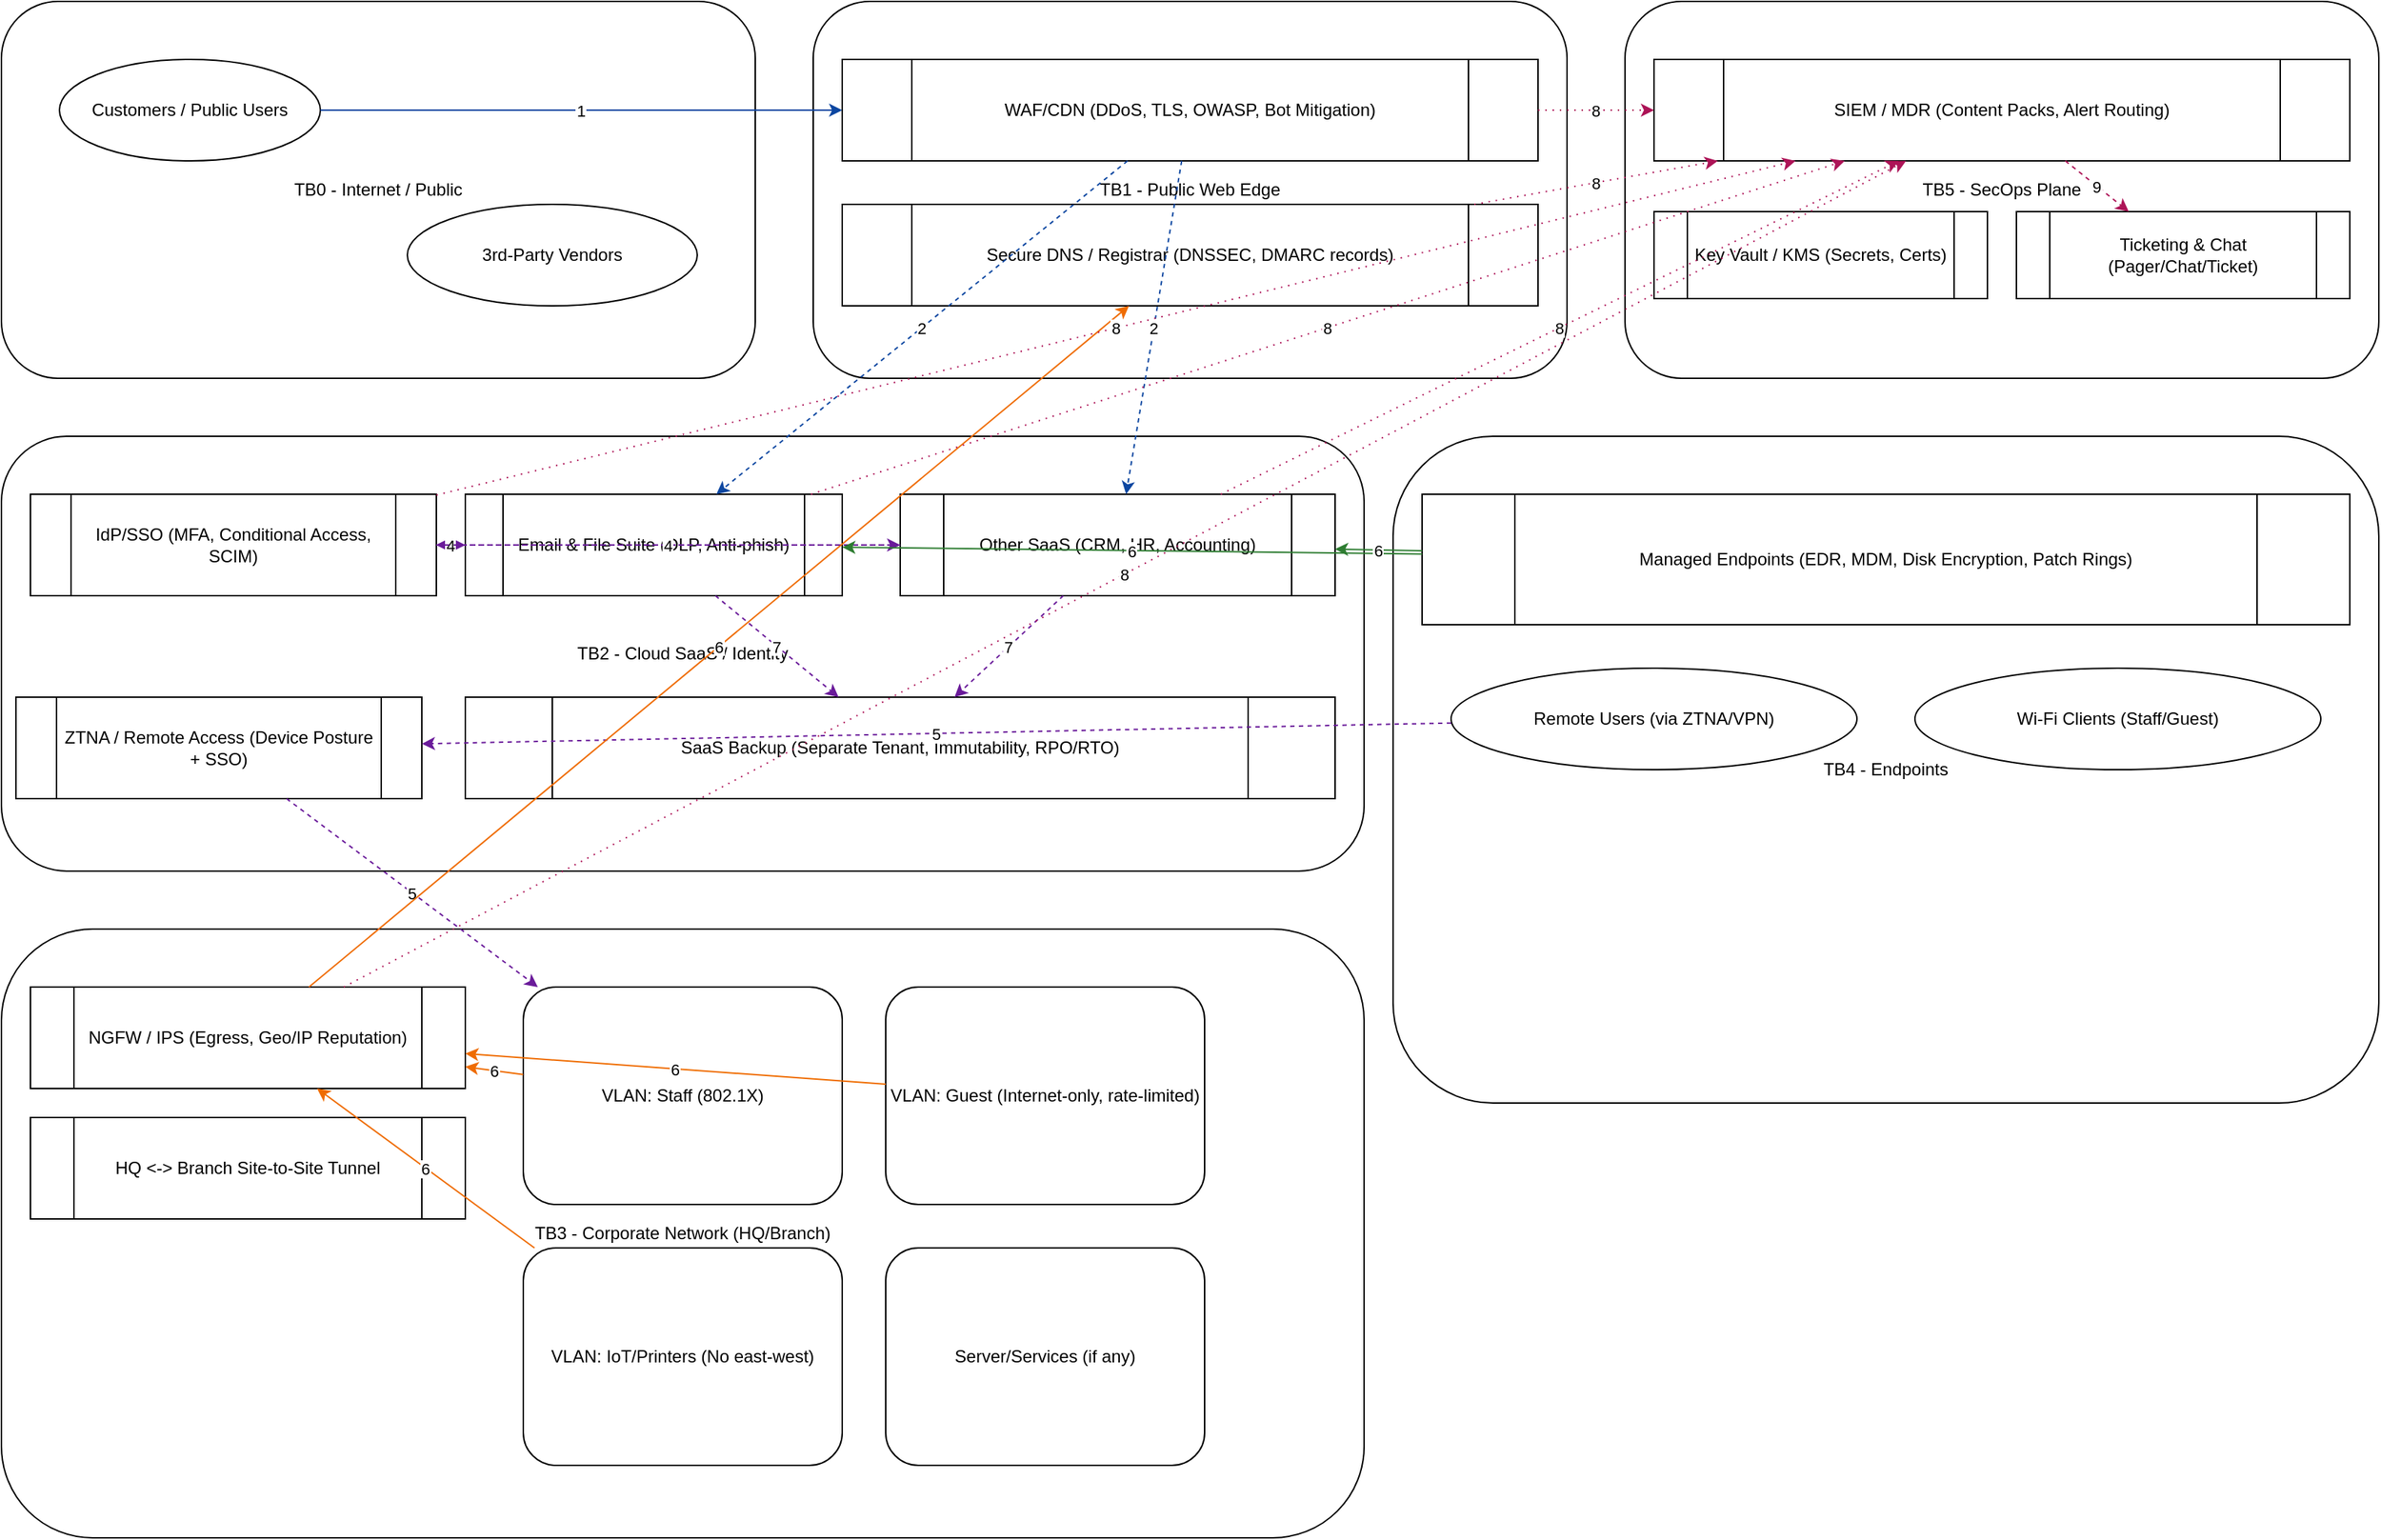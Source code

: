 <mxfile version="28.2.7">
  <diagram id="Architecture_Full_v1" name="Architecture_Full_v1">
    <mxGraphModel dx="1607" dy="766" grid="1" gridSize="10" guides="1" tooltips="1" connect="1" arrows="1" fold="1" page="1" pageScale="1" pageWidth="2400" pageHeight="1500" background="#ffffff" math="0" shadow="0">
      <root>
        <mxCell id="0" />
        <mxCell id="1" parent="0" />
        <mxCell id="tb0" value="TB0 - Internet / Public" style="rounded=1;whiteSpace=wrap;html=1;strokeColor:#999;fillColor:#f8f8f8;" parent="1" vertex="1">
          <mxGeometry x="40" y="40" width="520" height="260" as="geometry" />
        </mxCell>
        <mxCell id="tb1" value="TB1 - Public Web Edge" style="rounded=1;whiteSpace=wrap;html=1;strokeColor:#0d47a1;fillColor:#e3f2fd;" parent="1" vertex="1">
          <mxGeometry x="600" y="40" width="520" height="260" as="geometry" />
        </mxCell>
        <mxCell id="tb5" value="TB5 - SecOps Plane" style="rounded=1;whiteSpace=wrap;html=1;strokeColor:#ad1457;fillColor:#fce4ec;" parent="1" vertex="1">
          <mxGeometry x="1160" y="40" width="520" height="260" as="geometry" />
        </mxCell>
        <mxCell id="tb2" value="TB2 - Cloud SaaS / Identity" style="rounded=1;whiteSpace=wrap;html=1;strokeColor:#6a1b9a;fillColor:#f3e5f5;" parent="1" vertex="1">
          <mxGeometry x="40" y="340" width="940" height="300" as="geometry" />
        </mxCell>
        <mxCell id="tb4" value="TB4 - Endpoints" style="rounded=1;whiteSpace=wrap;html=1;strokeColor:#2e7d32;fillColor:#e8f5e9;" parent="1" vertex="1">
          <mxGeometry x="1000" y="340" width="680" height="460" as="geometry" />
        </mxCell>
        <mxCell id="tb3" value="TB3 - Corporate Network (HQ/Branch)" style="rounded=1;whiteSpace=wrap;html=1;strokeColor:#ef6c00;fillColor:#fff3e0;" parent="1" vertex="1">
          <mxGeometry x="40" y="680" width="940" height="420" as="geometry" />
        </mxCell>
        <mxCell id="public" value="Customers / Public Users" style="shape=ellipse;whiteSpace=wrap;html=1;strokeColor:#666;fillColor:#fff;" parent="1" vertex="1">
          <mxGeometry x="80" y="80" width="180" height="70" as="geometry" />
        </mxCell>
        <mxCell id="vendors" value="3rd-Party Vendors" style="shape=ellipse;whiteSpace=wrap;html=1;strokeColor:#666;fillColor:#fff;" parent="1" vertex="1">
          <mxGeometry x="320" y="180" width="200" height="70" as="geometry" />
        </mxCell>
        <mxCell id="waf" value="WAF/CDN (DDoS, TLS, OWASP, Bot Mitigation)" style="shape=process;whiteSpace=wrap;html=1;strokeColor:#0d47a1;fillColor:#d9ecff;" parent="1" vertex="1">
          <mxGeometry x="620" y="80" width="480" height="70" as="geometry" />
        </mxCell>
        <mxCell id="pubdns" value="Secure DNS / Registrar (DNSSEC, DMARC records)" style="shape=process;whiteSpace=wrap;html=1;strokeColor:#0d47a1;fillColor:#d9ecff;" parent="1" vertex="1">
          <mxGeometry x="620" y="180" width="480" height="70" as="geometry" />
        </mxCell>
        <mxCell id="siem" value="SIEM / MDR (Content Packs, Alert Routing)" style="shape=process;whiteSpace=wrap;html=1;strokeColor:#ad1457;fillColor:#ffd9e6;" parent="1" vertex="1">
          <mxGeometry x="1180" y="80" width="480" height="70" as="geometry" />
        </mxCell>
        <mxCell id="kms" value="Key Vault / KMS (Secrets, Certs)" style="shape=process;whiteSpace=wrap;html=1;strokeColor:#ad1457;fillColor:#ffd9e6;" parent="1" vertex="1">
          <mxGeometry x="1180" y="185" width="230" height="60" as="geometry" />
        </mxCell>
        <mxCell id="ticket" value="Ticketing &amp;amp; Chat (Pager/Chat/Ticket)" style="shape=process;whiteSpace=wrap;html=1;strokeColor:#ad1457;fillColor:#ffd9e6;" parent="1" vertex="1">
          <mxGeometry x="1430" y="185" width="230" height="60" as="geometry" />
        </mxCell>
        <mxCell id="idp" value="IdP/SSO (MFA, Conditional Access, SCIM)" style="shape=process;whiteSpace=wrap;html=1;strokeColor:#6a1b9a;fillColor:#ead7f7;" parent="1" vertex="1">
          <mxGeometry x="60" y="380" width="280" height="70" as="geometry" />
        </mxCell>
        <mxCell id="email" value="Email &amp;amp; File Suite (DLP, Anti-phish)" style="shape=process;whiteSpace=wrap;html=1;strokeColor:#6a1b9a;fillColor:#ead7f7;" parent="1" vertex="1">
          <mxGeometry x="360" y="380" width="260" height="70" as="geometry" />
        </mxCell>
        <mxCell id="saas" value="Other SaaS (CRM, HR, Accounting)" style="shape=process;whiteSpace=wrap;html=1;strokeColor:#6a1b9a;fillColor:#ead7f7;" parent="1" vertex="1">
          <mxGeometry x="660" y="380" width="300" height="70" as="geometry" />
        </mxCell>
        <mxCell id="ztna" value="ZTNA / Remote Access (Device Posture + SSO)" style="shape=process;whiteSpace=wrap;html=1;strokeColor:#6a1b9a;fillColor:#ead7f7;" parent="1" vertex="1">
          <mxGeometry x="50" y="520" width="280" height="70" as="geometry" />
        </mxCell>
        <mxCell id="backup" value="SaaS Backup (Separate Tenant, Immutability, RPO/RTO)" style="shape=process;whiteSpace=wrap;html=1;strokeColor:#6a1b9a;fillColor:#ead7f7;" parent="1" vertex="1">
          <mxGeometry x="360" y="520" width="600" height="70" as="geometry" />
        </mxCell>
        <mxCell id="endpoints" value="Managed Endpoints (EDR, MDM, Disk Encryption, Patch Rings)" style="shape=process;whiteSpace=wrap;html=1;strokeColor:#2e7d32;fillColor:#d9f1dc;" parent="1" vertex="1">
          <mxGeometry x="1020" y="380" width="640" height="90" as="geometry" />
        </mxCell>
        <mxCell id="remote" value="Remote Users (via ZTNA/VPN)" style="shape=ellipse;whiteSpace=wrap;html=1;strokeColor:#666;fillColor:#fff;" parent="1" vertex="1">
          <mxGeometry x="1040" y="500" width="280" height="70" as="geometry" />
        </mxCell>
        <mxCell id="wifi" value="Wi-Fi Clients (Staff/Guest)" style="shape=ellipse;whiteSpace=wrap;html=1;strokeColor:#666;fillColor:#fff;" parent="1" vertex="1">
          <mxGeometry x="1360" y="500" width="280" height="70" as="geometry" />
        </mxCell>
        <mxCell id="ngfw" value="NGFW / IPS (Egress, Geo/IP Reputation)" style="shape=process;whiteSpace=wrap;html=1;strokeColor:#ef6c00;fillColor:#ffe0b2;" parent="1" vertex="1">
          <mxGeometry x="60" y="720" width="300" height="70" as="geometry" />
        </mxCell>
        <mxCell id="sitetunnel" value="HQ &lt;-&gt; Branch Site-to-Site Tunnel" style="shape=process;whiteSpace=wrap;html=1;strokeColor:#ef6c00;fillColor:#ffe0b2;" parent="1" vertex="1">
          <mxGeometry x="60" y="810" width="300" height="70" as="geometry" />
        </mxCell>
        <mxCell id="vstaff" value="VLAN: Staff (802.1X)" style="rounded=1;whiteSpace=wrap;html=1;strokeColor:#ef6c00;fillColor:#fffaf3;" parent="1" vertex="1">
          <mxGeometry x="400" y="720" width="220" height="150" as="geometry" />
        </mxCell>
        <mxCell id="vguest" value="VLAN: Guest (Internet-only, rate-limited)" style="rounded=1;whiteSpace=wrap;html=1;strokeColor:#ef6c00;fillColor:#fffaf3;" parent="1" vertex="1">
          <mxGeometry x="650" y="720" width="220" height="150" as="geometry" />
        </mxCell>
        <mxCell id="viot" value="VLAN: IoT/Printers (No east-west)" style="rounded=1;whiteSpace=wrap;html=1;strokeColor:#ef6c00;fillColor:#fffaf3;" parent="1" vertex="1">
          <mxGeometry x="400" y="900" width="220" height="150" as="geometry" />
        </mxCell>
        <mxCell id="vserver" value="Server/Services (if any)" style="rounded=1;whiteSpace=wrap;html=1;strokeColor:#ef6c00;fillColor:#fffaf3;" parent="1" vertex="1">
          <mxGeometry x="650" y="900" width="220" height="150" as="geometry" />
        </mxCell>
        <mxCell id="f1" value="1" style="endArrow=classic;strokeColor=#0d47a1;" parent="1" source="public" target="waf" edge="1">
          <mxGeometry relative="1" as="geometry" />
        </mxCell>
        <mxCell id="f2" value="2" style="endArrow=classic;strokeColor=#0d47a1;dashed=1;" parent="1" source="waf" target="email" edge="1">
          <mxGeometry relative="1" as="geometry" />
        </mxCell>
        <mxCell id="f2b" value="2" style="endArrow=classic;strokeColor=#0d47a1;dashed=1;" parent="1" source="waf" target="saas" edge="1">
          <mxGeometry relative="1" as="geometry" />
        </mxCell>
        <mxCell id="f3" value="2" style="endArrow=classic;strokeColor=#6a1b9a;dashed=1;" parent="1" source="email" target="idp" edge="1">
          <mxGeometry relative="1" as="geometry" />
        </mxCell>
        <mxCell id="f4" value="2" style="endArrow=classic;strokeColor=#6a1b9a;dashed=1;" parent="1" source="saas" target="idp" edge="1">
          <mxGeometry relative="1" as="geometry" />
        </mxCell>
        <mxCell id="f5" value="4" style="endArrow=classic;strokeColor=#6a1b9a;dashed=1;" parent="1" source="idp" target="email" edge="1">
          <mxGeometry relative="1" as="geometry" />
        </mxCell>
        <mxCell id="f6" value="4" style="endArrow=classic;strokeColor=#6a1b9a;dashed=1;" parent="1" source="idp" target="saas" edge="1">
          <mxGeometry relative="1" as="geometry" />
        </mxCell>
        <mxCell id="f7" value="5" style="endArrow=classic;strokeColor=#6a1b9a;dashed=1;" parent="1" source="remote" target="ztna" edge="1">
          <mxGeometry relative="1" as="geometry" />
        </mxCell>
        <mxCell id="f8" value="5" style="endArrow=classic;strokeColor=#6a1b9a;dashed=1;" parent="1" source="ztna" target="vstaff" edge="1">
          <mxGeometry relative="1" as="geometry" />
        </mxCell>
        <mxCell id="f9" value="6" style="endArrow=classic;strokeColor=#ef6c00;" parent="1" source="vstaff" target="ngfw" edge="1">
          <mxGeometry relative="1" as="geometry" />
        </mxCell>
        <mxCell id="f10" value="6" style="endArrow=classic;strokeColor=#ef6c00;" parent="1" source="vguest" target="ngfw" edge="1">
          <mxGeometry relative="1" as="geometry" />
        </mxCell>
        <mxCell id="f11" value="6" style="endArrow=classic;strokeColor=#ef6c00;" parent="1" source="viot" target="ngfw" edge="1">
          <mxGeometry relative="1" as="geometry" />
        </mxCell>
        <mxCell id="f11b" value="6" style="endArrow=classic;strokeColor=#ef6c00;" parent="1" source="ngfw" target="pubdns" edge="1">
          <mxGeometry relative="1" as="geometry" />
        </mxCell>
        <mxCell id="f12" value="7" style="endArrow=classic;strokeColor=#6a1b9a;dashed=1;" parent="1" source="email" target="backup" edge="1">
          <mxGeometry relative="1" as="geometry" />
        </mxCell>
        <mxCell id="f13" value="7" style="endArrow=classic;strokeColor=#6a1b9a;dashed=1;" parent="1" source="saas" target="backup" edge="1">
          <mxGeometry relative="1" as="geometry" />
        </mxCell>
        <mxCell id="f14" value="8" style="endArrow=classic;strokeColor=#ad1457;dashed=1;dashPattern=1 4;" parent="1" source="idp" target="siem" edge="1">
          <mxGeometry relative="1" as="geometry" />
        </mxCell>
        <mxCell id="f15" value="8" style="endArrow=classic;strokeColor=#ad1457;dashed=1;dashPattern=1 4;" parent="1" source="email" target="siem" edge="1">
          <mxGeometry relative="1" as="geometry" />
        </mxCell>
        <mxCell id="f16" value="8" style="endArrow=classic;strokeColor=#ad1457;dashed=1;dashPattern=1 4;" parent="1" source="saas" target="siem" edge="1">
          <mxGeometry relative="1" as="geometry" />
        </mxCell>
        <mxCell id="f17" value="8" style="endArrow=classic;strokeColor=#ad1457;dashed=1;dashPattern=1 4;" parent="1" source="waf" target="siem" edge="1">
          <mxGeometry relative="1" as="geometry" />
        </mxCell>
        <mxCell id="f18" value="8" style="endArrow=classic;strokeColor=#ad1457;dashed=1;dashPattern=1 4;" parent="1" source="ngfw" target="siem" edge="1">
          <mxGeometry relative="1" as="geometry" />
        </mxCell>
        <mxCell id="f22" value="8" style="endArrow=classic;strokeColor=#ad1457;dashed=1;dashPattern=1 4;" parent="1" source="pubdns" target="siem" edge="1">
          <mxGeometry relative="1" as="geometry" />
        </mxCell>
        <mxCell id="f19" value="9" style="endArrow=classic;strokeColor=#ad1457;dashed=1;" parent="1" source="siem" target="ticket" edge="1">
          <mxGeometry relative="1" as="geometry" />
        </mxCell>
        <mxCell id="f20" value="6" style="endArrow=classic;strokeColor=#2e7d32;" parent="1" source="endpoints" target="email" edge="1">
          <mxGeometry relative="1" as="geometry" />
        </mxCell>
        <mxCell id="f21" value="6" style="endArrow=classic;strokeColor=#2e7d32;" parent="1" source="endpoints" target="saas" edge="1">
          <mxGeometry relative="1" as="geometry" />
        </mxCell>
      </root>
    </mxGraphModel>
  </diagram>
</mxfile>
